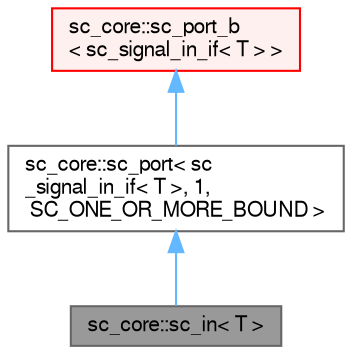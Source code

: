 digraph "sc_core::sc_in&lt; T &gt;"
{
 // LATEX_PDF_SIZE
  bgcolor="transparent";
  edge [fontname=FreeSans,fontsize=10,labelfontname=FreeSans,labelfontsize=10];
  node [fontname=FreeSans,fontsize=10,shape=box,height=0.2,width=0.4];
  Node1 [id="Node000001",label="sc_core::sc_in\< T \>",height=0.2,width=0.4,color="gray40", fillcolor="grey60", style="filled", fontcolor="black",tooltip=" "];
  Node2 -> Node1 [id="edge1_Node000001_Node000002",dir="back",color="steelblue1",style="solid",tooltip=" "];
  Node2 [id="Node000002",label="sc_core::sc_port\< sc\l_signal_in_if\< T \>, 1,\l SC_ONE_OR_MORE_BOUND \>",height=0.2,width=0.4,color="gray40", fillcolor="white", style="filled",URL="$a01385.html",tooltip=" "];
  Node3 -> Node2 [id="edge2_Node000002_Node000003",dir="back",color="steelblue1",style="solid",tooltip=" "];
  Node3 [id="Node000003",label="sc_core::sc_port_b\l\< sc_signal_in_if\< T \> \>",height=0.2,width=0.4,color="red", fillcolor="#FFF0F0", style="filled",URL="$a01381.html",tooltip=" "];
}
